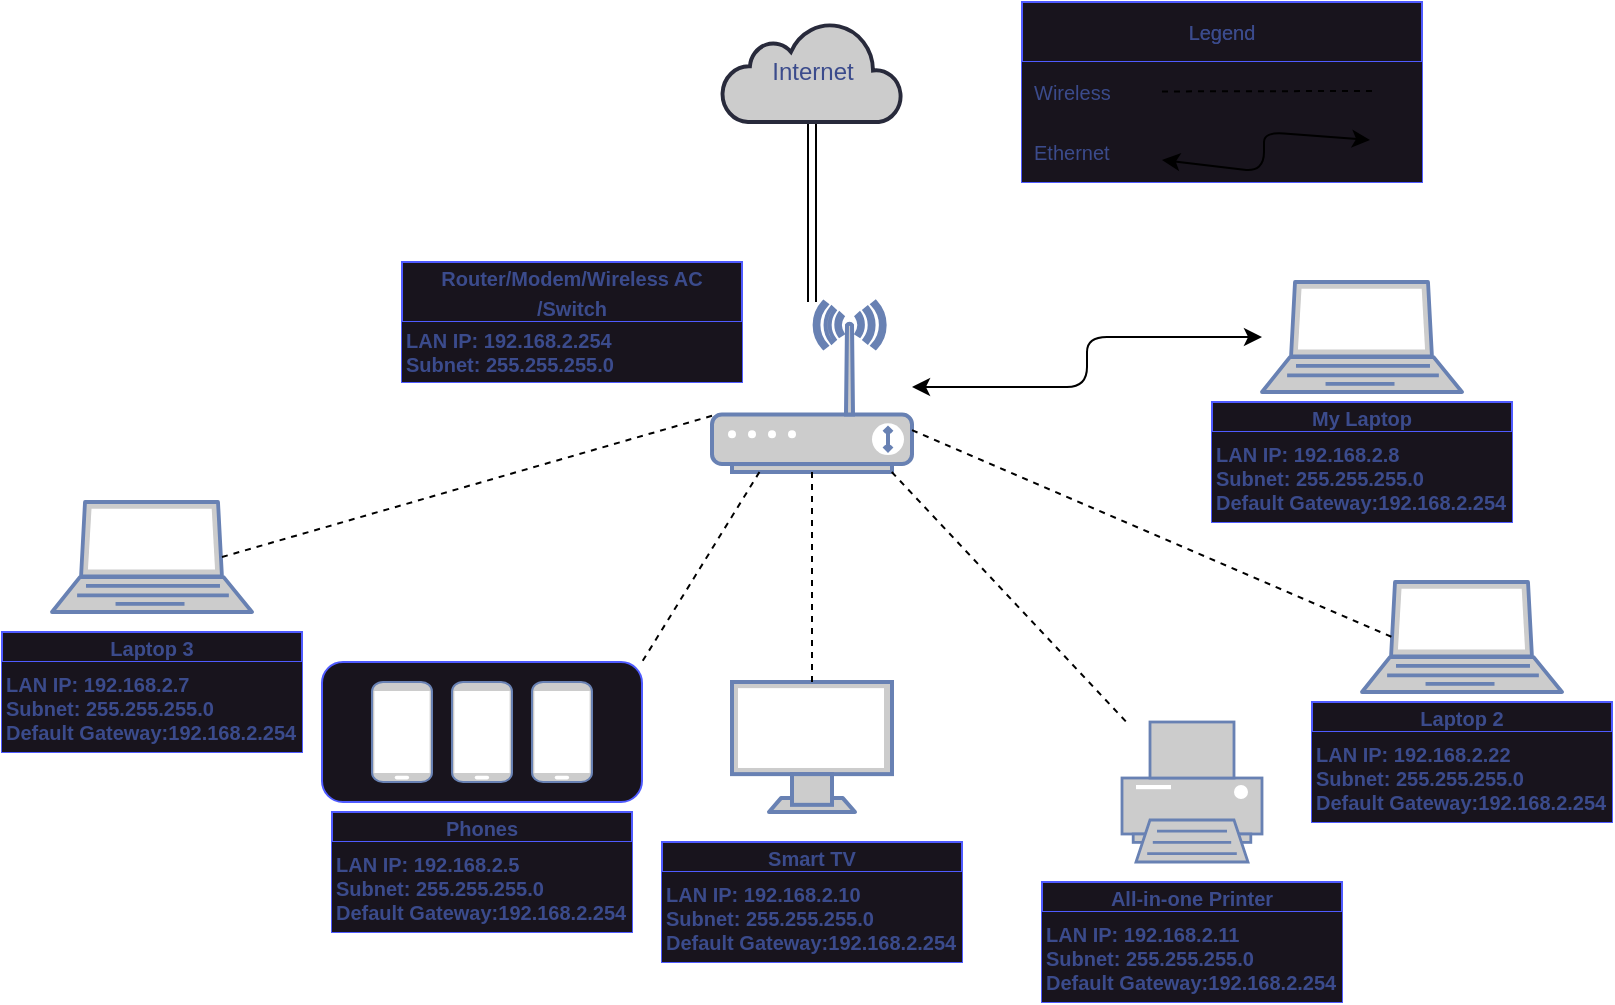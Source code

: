 <mxfile>
    <diagram id="8LeNPeYYxpYlOl0uPbSI" name="Page-1">
        <mxGraphModel dx="628" dy="607" grid="1" gridSize="10" guides="1" tooltips="1" connect="1" arrows="1" fold="1" page="1" pageScale="1" pageWidth="850" pageHeight="1100" math="0" shadow="0">
            <root>
                <mxCell id="0"/>
                <mxCell id="1" parent="0"/>
                <mxCell id="17" value="" style="rounded=1;whiteSpace=wrap;html=1;strokeColor=#4F5BFF;fontColor=#3B4B8C;fillColor=#18141D;" parent="1" vertex="1">
                    <mxGeometry x="180" y="350" width="160" height="70" as="geometry"/>
                </mxCell>
                <mxCell id="2" value="" style="fontColor=#0066CC;verticalAlign=top;verticalLabelPosition=bottom;labelPosition=center;align=center;html=1;outlineConnect=0;fillColor=#CCCCCC;strokeColor=#6881B3;gradientColor=none;gradientDirection=north;strokeWidth=2;shape=mxgraph.networks.wireless_modem;" parent="1" vertex="1">
                    <mxGeometry x="375" y="170" width="100" height="85" as="geometry"/>
                </mxCell>
                <mxCell id="5" value="" style="edgeStyle=none;shape=link;html=1;fontColor=#4F5BFF;" parent="1" source="3" target="2" edge="1">
                    <mxGeometry relative="1" as="geometry"/>
                </mxCell>
                <mxCell id="3" value="&lt;font color=&quot;#3b4b8c&quot;&gt;Internet&lt;/font&gt;" style="html=1;outlineConnect=0;fillColor=#CCCCCC;strokeColor=#282A3B;gradientColor=none;gradientDirection=north;strokeWidth=2;shape=mxgraph.networks.cloud;fontColor=#ffffff;" parent="1" vertex="1">
                    <mxGeometry x="380" y="30" width="90" height="50" as="geometry"/>
                </mxCell>
                <mxCell id="8" value="" style="fontColor=#0066CC;verticalAlign=top;verticalLabelPosition=bottom;labelPosition=center;align=center;html=1;outlineConnect=0;fillColor=#CCCCCC;strokeColor=#6881B3;gradientColor=none;gradientDirection=north;strokeWidth=2;shape=mxgraph.networks.laptop;" parent="1" vertex="1">
                    <mxGeometry x="650" y="160" width="100" height="55" as="geometry"/>
                </mxCell>
                <mxCell id="10" value="" style="fontColor=#0066CC;verticalAlign=top;verticalLabelPosition=bottom;labelPosition=center;align=center;html=1;outlineConnect=0;fillColor=#CCCCCC;strokeColor=#6881B3;gradientColor=none;gradientDirection=north;strokeWidth=2;shape=mxgraph.networks.printer;" parent="1" vertex="1">
                    <mxGeometry x="580" y="380" width="70" height="70" as="geometry"/>
                </mxCell>
                <mxCell id="11" value="" style="endArrow=none;dashed=1;html=1;fontColor=#4F5BFF;" parent="1" source="2" target="10" edge="1">
                    <mxGeometry width="50" height="50" relative="1" as="geometry">
                        <mxPoint x="490" y="550" as="sourcePoint"/>
                        <mxPoint x="540" y="500" as="targetPoint"/>
                    </mxGeometry>
                </mxCell>
                <mxCell id="12" value="" style="fontColor=#0066CC;verticalAlign=top;verticalLabelPosition=bottom;labelPosition=center;align=center;html=1;outlineConnect=0;fillColor=#CCCCCC;strokeColor=#6881B3;gradientColor=none;gradientDirection=north;strokeWidth=2;shape=mxgraph.networks.mobile;" parent="1" vertex="1">
                    <mxGeometry x="205" y="360" width="30" height="50" as="geometry"/>
                </mxCell>
                <mxCell id="14" value="" style="fontColor=#0066CC;verticalAlign=top;verticalLabelPosition=bottom;labelPosition=center;align=center;html=1;outlineConnect=0;fillColor=#CCCCCC;strokeColor=#6881B3;gradientColor=none;gradientDirection=north;strokeWidth=2;shape=mxgraph.networks.mobile;" parent="1" vertex="1">
                    <mxGeometry x="245" y="360" width="30" height="50" as="geometry"/>
                </mxCell>
                <mxCell id="15" value="" style="fontColor=#0066CC;verticalAlign=top;verticalLabelPosition=bottom;labelPosition=center;align=center;html=1;outlineConnect=0;fillColor=#CCCCCC;strokeColor=#6881B3;gradientColor=none;gradientDirection=north;strokeWidth=2;shape=mxgraph.networks.mobile;" parent="1" vertex="1">
                    <mxGeometry x="285" y="360" width="30" height="50" as="geometry"/>
                </mxCell>
                <mxCell id="18" value="" style="endArrow=none;dashed=1;html=1;fontColor=#4F5BFF;entryX=1;entryY=0;entryDx=0;entryDy=0;" parent="1" source="2" target="17" edge="1">
                    <mxGeometry width="50" height="50" relative="1" as="geometry">
                        <mxPoint x="485" y="259" as="sourcePoint"/>
                        <mxPoint x="650.0" y="379.45" as="targetPoint"/>
                    </mxGeometry>
                </mxCell>
                <mxCell id="19" value="" style="fontColor=#0066CC;verticalAlign=top;verticalLabelPosition=bottom;labelPosition=center;align=center;html=1;outlineConnect=0;fillColor=#CCCCCC;strokeColor=#6881B3;gradientColor=none;gradientDirection=north;strokeWidth=2;shape=mxgraph.networks.monitor;" parent="1" vertex="1">
                    <mxGeometry x="385" y="360" width="80" height="65" as="geometry"/>
                </mxCell>
                <mxCell id="20" value="" style="endArrow=none;dashed=1;html=1;fontColor=#4F5BFF;entryX=0.5;entryY=0;entryDx=0;entryDy=0;entryPerimeter=0;" parent="1" source="2" target="19" edge="1">
                    <mxGeometry width="50" height="50" relative="1" as="geometry">
                        <mxPoint x="425" y="270" as="sourcePoint"/>
                        <mxPoint x="590.0" y="390.45" as="targetPoint"/>
                    </mxGeometry>
                </mxCell>
                <mxCell id="22" value="&lt;font style=&quot;font-size: 10px;&quot;&gt;Router/Modem/Wireless AC&lt;br&gt;/Switch&lt;/font&gt;" style="swimlane;whiteSpace=wrap;html=1;strokeColor=#4F5BFF;fontColor=#3B4B8C;fillColor=none;align=center;startSize=30;" parent="1" vertex="1">
                    <mxGeometry x="220" y="150" width="165" height="60" as="geometry">
                        <mxRectangle x="250" y="182.5" width="210" height="30" as="alternateBounds"/>
                    </mxGeometry>
                </mxCell>
                <mxCell id="23" value="&lt;b&gt;LAN IP: 192.168.2.254&lt;br&gt;Subnet: 255.255.255.0&lt;br&gt;&lt;/b&gt;" style="text;html=1;strokeColor=none;fillColor=none;align=left;verticalAlign=middle;whiteSpace=wrap;rounded=0;fontSize=10;fontColor=#3B4B8C;" parent="22" vertex="1">
                    <mxGeometry y="30" width="160" height="30" as="geometry"/>
                </mxCell>
                <mxCell id="29" value="&lt;span style=&quot;font-size: 10px;&quot;&gt;Phones&lt;/span&gt;" style="swimlane;whiteSpace=wrap;html=1;strokeColor=#4F5BFF;fontColor=#3B4B8C;fillColor=#18141D;align=center;startSize=15;" parent="1" vertex="1">
                    <mxGeometry x="185" y="425" width="150" height="60" as="geometry">
                        <mxRectangle x="250" y="182.5" width="210" height="30" as="alternateBounds"/>
                    </mxGeometry>
                </mxCell>
                <mxCell id="30" value="&lt;b&gt;LAN IP: 192.168.2.5&lt;br&gt;Subnet: 255.255.255.0&lt;br&gt;&lt;/b&gt;&lt;b&gt;Default Gateway:&lt;/b&gt;&lt;b&gt;192.168.2.254&lt;/b&gt;&lt;b&gt;&lt;br&gt;&lt;/b&gt;" style="text;html=1;strokeColor=none;fillColor=#18141D;align=left;verticalAlign=middle;whiteSpace=wrap;rounded=0;fontSize=10;fontColor=#3B4B8C;" parent="29" vertex="1">
                    <mxGeometry y="15" width="150" height="45" as="geometry"/>
                </mxCell>
                <mxCell id="31" value="&lt;span style=&quot;font-size: 10px;&quot;&gt;All-in-one Printer&lt;/span&gt;" style="swimlane;whiteSpace=wrap;html=1;strokeColor=#4F5BFF;fontColor=#3B4B8C;fillColor=#18141D;align=center;startSize=15;" parent="1" vertex="1">
                    <mxGeometry x="540" y="460" width="150" height="60" as="geometry">
                        <mxRectangle x="250" y="182.5" width="210" height="30" as="alternateBounds"/>
                    </mxGeometry>
                </mxCell>
                <mxCell id="32" value="&lt;b&gt;LAN IP: 192.168.2.11&lt;br&gt;Subnet: 255.255.255.0&lt;br&gt;&lt;/b&gt;&lt;b&gt;Default Gateway:&lt;/b&gt;&lt;b&gt;192.168.2.254&lt;/b&gt;&lt;b&gt;&lt;br&gt;&lt;/b&gt;" style="text;html=1;strokeColor=none;fillColor=#18141D;align=left;verticalAlign=middle;whiteSpace=wrap;rounded=0;fontSize=10;fontColor=#3B4B8C;" parent="31" vertex="1">
                    <mxGeometry y="15" width="150" height="45" as="geometry"/>
                </mxCell>
                <mxCell id="33" value="&lt;span style=&quot;font-size: 10px;&quot;&gt;My Laptop&lt;/span&gt;" style="swimlane;whiteSpace=wrap;html=1;strokeColor=#4F5BFF;fontColor=#3B4B8C;fillColor=#18141D;align=center;startSize=15;" parent="1" vertex="1">
                    <mxGeometry x="625" y="220" width="150" height="60" as="geometry">
                        <mxRectangle x="250" y="182.5" width="210" height="30" as="alternateBounds"/>
                    </mxGeometry>
                </mxCell>
                <mxCell id="34" value="&lt;b&gt;LAN IP: 192.168.2.8&lt;br&gt;Subnet: 255.255.255.0&lt;br&gt;Default Gateway:&lt;/b&gt;&lt;b&gt;192.168.2.254&lt;/b&gt;&lt;b&gt;&lt;br&gt;&lt;/b&gt;" style="text;html=1;strokeColor=none;fillColor=#18141D;align=left;verticalAlign=middle;whiteSpace=wrap;rounded=0;fontSize=10;fontColor=#3B4B8C;" parent="33" vertex="1">
                    <mxGeometry y="15" width="150" height="45" as="geometry"/>
                </mxCell>
                <mxCell id="54" value="&lt;font style=&quot;font-size: 10px;&quot;&gt;Router/Modem/Wireless AC&lt;br&gt;/Switch&lt;/font&gt;" style="swimlane;whiteSpace=wrap;html=1;strokeColor=#4F5BFF;fontColor=#3B4B8C;fillColor=#18141D;align=center;startSize=30;" parent="33" vertex="1">
                    <mxGeometry x="-405" y="-70" width="170" height="60" as="geometry">
                        <mxRectangle x="250" y="182.5" width="210" height="30" as="alternateBounds"/>
                    </mxGeometry>
                </mxCell>
                <mxCell id="55" value="&lt;b&gt;LAN IP: 192.168.2.254&lt;br&gt;Subnet: 255.255.255.0&lt;br&gt;&lt;/b&gt;" style="text;html=1;strokeColor=none;fillColor=#18141D;align=left;verticalAlign=middle;whiteSpace=wrap;rounded=0;fontSize=10;fontColor=#3B4B8C;" parent="54" vertex="1">
                    <mxGeometry y="30" width="170" height="30" as="geometry"/>
                </mxCell>
                <mxCell id="56" value="Legend" style="swimlane;fontStyle=0;childLayout=stackLayout;horizontal=1;startSize=30;horizontalStack=0;resizeParent=1;resizeParentMax=0;resizeLast=0;collapsible=1;marginBottom=0;whiteSpace=wrap;html=1;strokeColor=#4F5BFF;fontSize=10;fontColor=#3B4B8C;fillColor=#18141D;" parent="33" vertex="1">
                    <mxGeometry x="-95" y="-200" width="200" height="90" as="geometry"/>
                </mxCell>
                <mxCell id="57" value="Wireless" style="text;strokeColor=none;fillColor=none;align=left;verticalAlign=middle;spacingLeft=4;spacingRight=4;overflow=hidden;points=[[0,0.5],[1,0.5]];portConstraint=eastwest;rotatable=0;whiteSpace=wrap;html=1;fontSize=10;fontColor=#3B4B8C;" parent="56" vertex="1">
                    <mxGeometry y="30" width="200" height="30" as="geometry"/>
                </mxCell>
                <mxCell id="58" value="" style="endArrow=none;dashed=1;html=1;fontColor=#4F5BFF;" parent="56" edge="1">
                    <mxGeometry width="50" height="50" relative="1" as="geometry">
                        <mxPoint x="70" y="44.722" as="sourcePoint"/>
                        <mxPoint x="175" y="44.47" as="targetPoint"/>
                    </mxGeometry>
                </mxCell>
                <mxCell id="59" value="" style="endArrow=classic;html=1;fontSize=10;fontColor=#3B4B8C;" parent="56" edge="1">
                    <mxGeometry width="50" height="50" relative="1" as="geometry">
                        <mxPoint x="60" y="79.5" as="sourcePoint"/>
                        <mxPoint x="175" y="68.5" as="targetPoint"/>
                        <Array as="points">
                            <mxPoint x="108" y="81.5"/>
                            <mxPoint x="111" y="68.5"/>
                        </Array>
                    </mxGeometry>
                </mxCell>
                <mxCell id="60" value="Ethernet" style="text;strokeColor=none;fillColor=none;align=left;verticalAlign=middle;spacingLeft=4;spacingRight=4;overflow=hidden;points=[[0,0.5],[1,0.5]];portConstraint=eastwest;rotatable=0;whiteSpace=wrap;html=1;fontSize=10;fontColor=#3B4B8C;" parent="56" vertex="1">
                    <mxGeometry y="60" width="200" height="30" as="geometry"/>
                </mxCell>
                <mxCell id="35" value="&lt;span style=&quot;font-size: 10px;&quot;&gt;Smart TV&lt;/span&gt;" style="swimlane;whiteSpace=wrap;html=1;strokeColor=#4F5BFF;fontColor=#3B4B8C;fillColor=#18141D;align=center;startSize=15;" parent="1" vertex="1">
                    <mxGeometry x="350" y="440" width="150" height="60" as="geometry">
                        <mxRectangle x="250" y="182.5" width="210" height="30" as="alternateBounds"/>
                    </mxGeometry>
                </mxCell>
                <mxCell id="36" value="&lt;b&gt;LAN IP: 192.168.2.10&lt;br&gt;Subnet: 255.255.255.0&lt;br&gt;&lt;/b&gt;&lt;b&gt;Default Gateway:&lt;/b&gt;&lt;b&gt;192.168.2.254&lt;/b&gt;&lt;b&gt;&lt;br&gt;&lt;/b&gt;" style="text;html=1;strokeColor=none;fillColor=#18141D;align=left;verticalAlign=middle;whiteSpace=wrap;rounded=0;fontSize=10;fontColor=#3B4B8C;" parent="35" vertex="1">
                    <mxGeometry y="15" width="150" height="45" as="geometry"/>
                </mxCell>
                <mxCell id="37" value="" style="fontColor=#0066CC;verticalAlign=top;verticalLabelPosition=bottom;labelPosition=center;align=center;html=1;outlineConnect=0;fillColor=#CCCCCC;strokeColor=#6881B3;gradientColor=none;gradientDirection=north;strokeWidth=2;shape=mxgraph.networks.laptop;" parent="1" vertex="1">
                    <mxGeometry x="45" y="270" width="100" height="55" as="geometry"/>
                </mxCell>
                <mxCell id="38" value="" style="fontColor=#0066CC;verticalAlign=top;verticalLabelPosition=bottom;labelPosition=center;align=center;html=1;outlineConnect=0;fillColor=#CCCCCC;strokeColor=#6881B3;gradientColor=none;gradientDirection=north;strokeWidth=2;shape=mxgraph.networks.laptop;" parent="1" vertex="1">
                    <mxGeometry x="700" y="310" width="100" height="55" as="geometry"/>
                </mxCell>
                <mxCell id="39" value="" style="endArrow=none;dashed=1;html=1;fontColor=#4F5BFF;entryX=0.85;entryY=0.5;entryDx=0;entryDy=0;entryPerimeter=0;" parent="1" source="2" target="37" edge="1">
                    <mxGeometry width="50" height="50" relative="1" as="geometry">
                        <mxPoint x="310" y="235.0" as="sourcePoint"/>
                        <mxPoint x="230.0" y="295" as="targetPoint"/>
                    </mxGeometry>
                </mxCell>
                <mxCell id="40" value="" style="endArrow=none;dashed=1;html=1;fontColor=#4F5BFF;entryX=0.15;entryY=0.5;entryDx=0;entryDy=0;entryPerimeter=0;" parent="1" source="2" target="38" edge="1">
                    <mxGeometry width="50" height="50" relative="1" as="geometry">
                        <mxPoint x="395" y="270.0" as="sourcePoint"/>
                        <mxPoint x="315.0" y="330" as="targetPoint"/>
                    </mxGeometry>
                </mxCell>
                <mxCell id="41" value="&lt;span style=&quot;font-size: 10px;&quot;&gt;Laptop 3&lt;/span&gt;" style="swimlane;whiteSpace=wrap;html=1;strokeColor=#4F5BFF;fontColor=#3B4B8C;fillColor=#18141D;align=center;startSize=15;" parent="1" vertex="1">
                    <mxGeometry x="20" y="335" width="150" height="60" as="geometry">
                        <mxRectangle x="250" y="182.5" width="210" height="30" as="alternateBounds"/>
                    </mxGeometry>
                </mxCell>
                <mxCell id="42" value="&lt;b&gt;LAN IP: 192.168.2.7&lt;br&gt;Subnet: 255.255.255.0&lt;br&gt;&lt;/b&gt;&lt;b&gt;Default Gateway:&lt;/b&gt;&lt;b&gt;192.168.2.254&lt;/b&gt;&lt;b&gt;&lt;br&gt;&lt;/b&gt;" style="text;html=1;strokeColor=none;fillColor=#18141D;align=left;verticalAlign=middle;whiteSpace=wrap;rounded=0;fontSize=10;fontColor=#3B4B8C;" parent="41" vertex="1">
                    <mxGeometry y="15" width="150" height="45" as="geometry"/>
                </mxCell>
                <mxCell id="43" value="&lt;span style=&quot;font-size: 10px;&quot;&gt;Laptop 2&lt;/span&gt;" style="swimlane;whiteSpace=wrap;html=1;strokeColor=#4F5BFF;fontColor=#3B4B8C;fillColor=#18141D;align=center;startSize=15;" parent="1" vertex="1">
                    <mxGeometry x="675" y="370" width="150" height="60" as="geometry">
                        <mxRectangle x="250" y="182.5" width="210" height="30" as="alternateBounds"/>
                    </mxGeometry>
                </mxCell>
                <mxCell id="44" value="&lt;b&gt;LAN IP: 192.168.2.22&lt;br&gt;Subnet: 255.255.255.0&lt;br&gt;&lt;/b&gt;&lt;b&gt;Default Gateway:&lt;/b&gt;&lt;b&gt;192.168.2.254&lt;/b&gt;&lt;b&gt;&lt;br&gt;&lt;/b&gt;" style="text;html=1;strokeColor=none;fillColor=#18141D;align=left;verticalAlign=middle;whiteSpace=wrap;rounded=0;fontSize=10;fontColor=#3B4B8C;" parent="43" vertex="1">
                    <mxGeometry y="15" width="150" height="45" as="geometry"/>
                </mxCell>
                <mxCell id="46" value="Legend" style="swimlane;fontStyle=0;childLayout=stackLayout;horizontal=1;startSize=30;horizontalStack=0;resizeParent=1;resizeParentMax=0;resizeLast=0;collapsible=1;marginBottom=0;whiteSpace=wrap;html=1;strokeColor=#4F5BFF;fontSize=10;fontColor=#3B4B8C;fillColor=none;" parent="1" vertex="1">
                    <mxGeometry x="530" y="20" width="200" height="90" as="geometry"/>
                </mxCell>
                <mxCell id="47" value="Wireless" style="text;strokeColor=none;fillColor=#18141D;align=left;verticalAlign=middle;spacingLeft=4;spacingRight=4;overflow=hidden;points=[[0,0.5],[1,0.5]];portConstraint=eastwest;rotatable=0;whiteSpace=wrap;html=1;fontSize=10;fontColor=#3B4B8C;" parent="46" vertex="1">
                    <mxGeometry y="30" width="200" height="30" as="geometry"/>
                </mxCell>
                <mxCell id="48" value="Ethernet" style="text;strokeColor=none;fillColor=#18141D;align=left;verticalAlign=middle;spacingLeft=4;spacingRight=4;overflow=hidden;points=[[0,0.5],[1,0.5]];portConstraint=eastwest;rotatable=0;whiteSpace=wrap;html=1;fontSize=10;fontColor=#3B4B8C;" parent="46" vertex="1">
                    <mxGeometry y="60" width="200" height="30" as="geometry"/>
                </mxCell>
                <mxCell id="61" value="" style="endArrow=classic;startArrow=classic;html=1;fontSize=14;" edge="1" parent="46">
                    <mxGeometry width="50" height="50" relative="1" as="geometry">
                        <mxPoint x="70" y="79" as="sourcePoint"/>
                        <mxPoint x="174" y="69" as="targetPoint"/>
                        <Array as="points">
                            <mxPoint x="121" y="85"/>
                            <mxPoint x="121" y="65"/>
                        </Array>
                    </mxGeometry>
                </mxCell>
                <mxCell id="51" value="" style="endArrow=none;dashed=1;html=1;fontColor=#4F5BFF;" parent="46" edge="1">
                    <mxGeometry width="50" height="50" relative="1" as="geometry">
                        <mxPoint x="70" y="44.722" as="sourcePoint"/>
                        <mxPoint x="175" y="44.47" as="targetPoint"/>
                    </mxGeometry>
                </mxCell>
                <mxCell id="62" value="" style="endArrow=classic;startArrow=classic;html=1;fontSize=14;edgeStyle=orthogonalEdgeStyle;" edge="1" parent="1" source="2" target="8">
                    <mxGeometry width="50" height="50" relative="1" as="geometry">
                        <mxPoint x="510" y="302.5" as="sourcePoint"/>
                        <mxPoint x="549.398" y="210" as="targetPoint"/>
                    </mxGeometry>
                </mxCell>
            </root>
        </mxGraphModel>
    </diagram>
</mxfile>